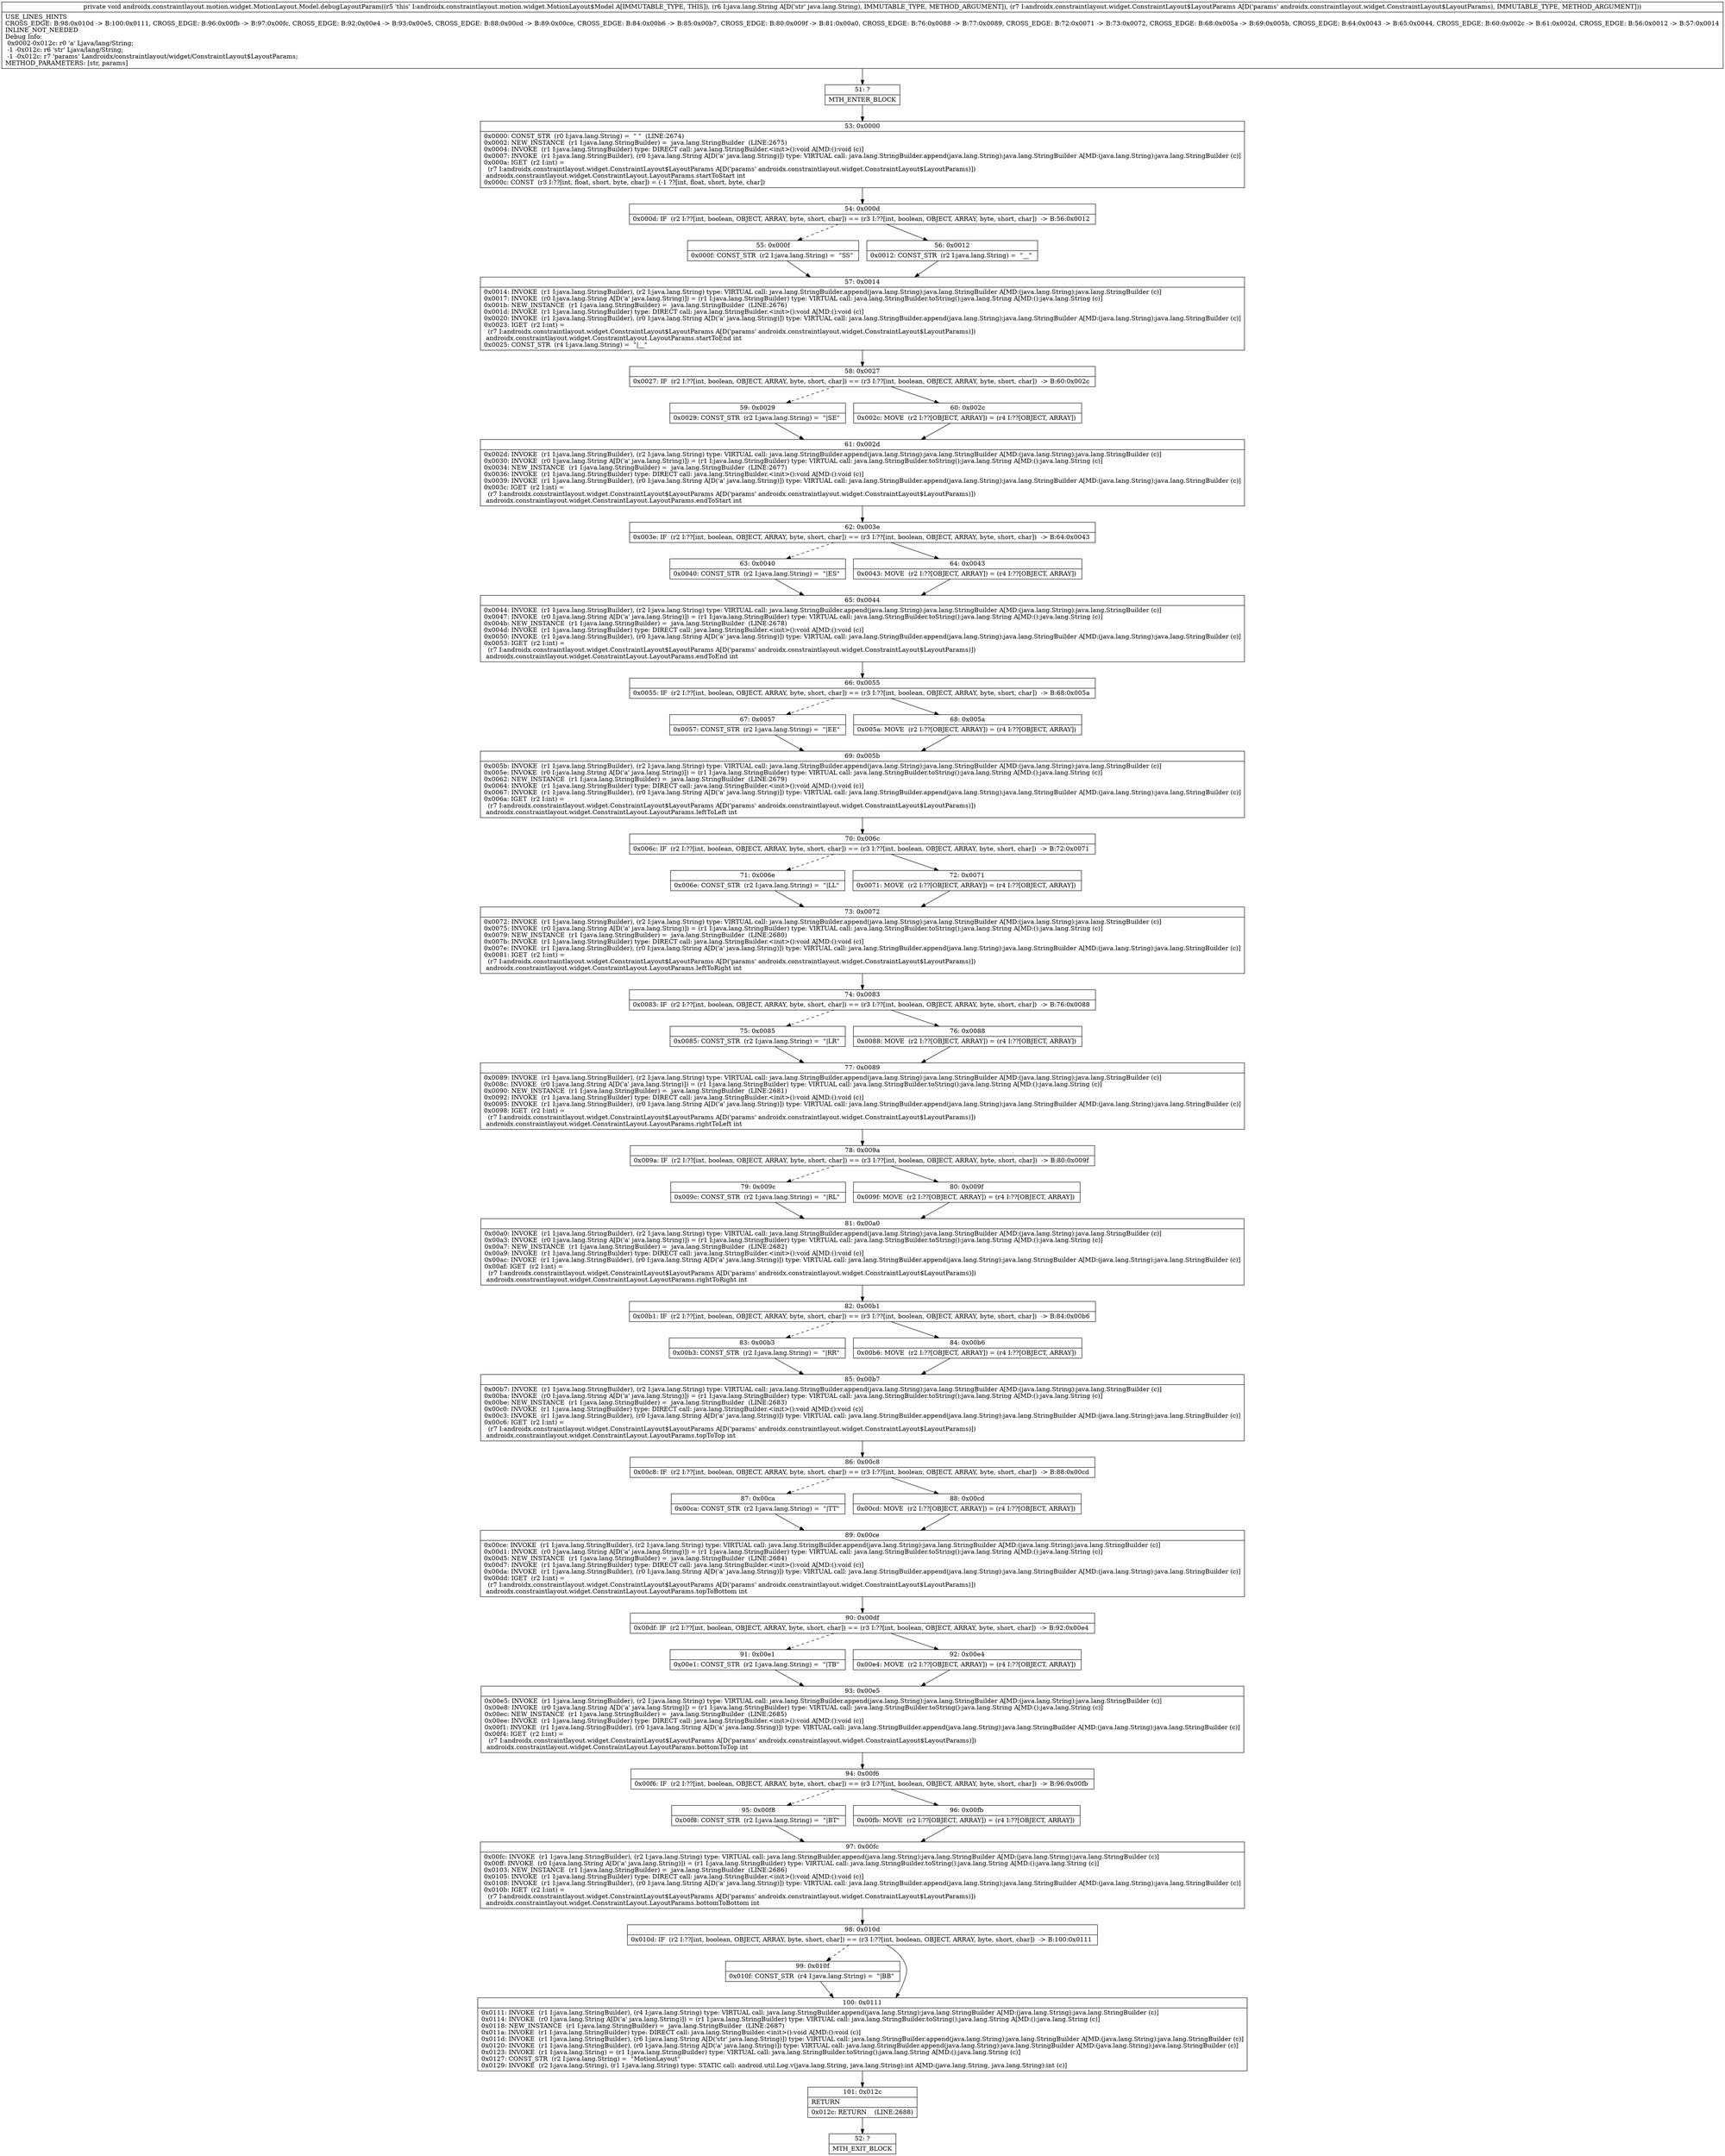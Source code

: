digraph "CFG forandroidx.constraintlayout.motion.widget.MotionLayout.Model.debugLayoutParam(Ljava\/lang\/String;Landroidx\/constraintlayout\/widget\/ConstraintLayout$LayoutParams;)V" {
Node_51 [shape=record,label="{51\:\ ?|MTH_ENTER_BLOCK\l}"];
Node_53 [shape=record,label="{53\:\ 0x0000|0x0000: CONST_STR  (r0 I:java.lang.String) =  \" \"  (LINE:2674)\l0x0002: NEW_INSTANCE  (r1 I:java.lang.StringBuilder) =  java.lang.StringBuilder  (LINE:2675)\l0x0004: INVOKE  (r1 I:java.lang.StringBuilder) type: DIRECT call: java.lang.StringBuilder.\<init\>():void A[MD:():void (c)]\l0x0007: INVOKE  (r1 I:java.lang.StringBuilder), (r0 I:java.lang.String A[D('a' java.lang.String)]) type: VIRTUAL call: java.lang.StringBuilder.append(java.lang.String):java.lang.StringBuilder A[MD:(java.lang.String):java.lang.StringBuilder (c)]\l0x000a: IGET  (r2 I:int) = \l  (r7 I:androidx.constraintlayout.widget.ConstraintLayout$LayoutParams A[D('params' androidx.constraintlayout.widget.ConstraintLayout$LayoutParams)])\l androidx.constraintlayout.widget.ConstraintLayout.LayoutParams.startToStart int \l0x000c: CONST  (r3 I:??[int, float, short, byte, char]) = (\-1 ??[int, float, short, byte, char]) \l}"];
Node_54 [shape=record,label="{54\:\ 0x000d|0x000d: IF  (r2 I:??[int, boolean, OBJECT, ARRAY, byte, short, char]) == (r3 I:??[int, boolean, OBJECT, ARRAY, byte, short, char])  \-\> B:56:0x0012 \l}"];
Node_55 [shape=record,label="{55\:\ 0x000f|0x000f: CONST_STR  (r2 I:java.lang.String) =  \"SS\" \l}"];
Node_57 [shape=record,label="{57\:\ 0x0014|0x0014: INVOKE  (r1 I:java.lang.StringBuilder), (r2 I:java.lang.String) type: VIRTUAL call: java.lang.StringBuilder.append(java.lang.String):java.lang.StringBuilder A[MD:(java.lang.String):java.lang.StringBuilder (c)]\l0x0017: INVOKE  (r0 I:java.lang.String A[D('a' java.lang.String)]) = (r1 I:java.lang.StringBuilder) type: VIRTUAL call: java.lang.StringBuilder.toString():java.lang.String A[MD:():java.lang.String (c)]\l0x001b: NEW_INSTANCE  (r1 I:java.lang.StringBuilder) =  java.lang.StringBuilder  (LINE:2676)\l0x001d: INVOKE  (r1 I:java.lang.StringBuilder) type: DIRECT call: java.lang.StringBuilder.\<init\>():void A[MD:():void (c)]\l0x0020: INVOKE  (r1 I:java.lang.StringBuilder), (r0 I:java.lang.String A[D('a' java.lang.String)]) type: VIRTUAL call: java.lang.StringBuilder.append(java.lang.String):java.lang.StringBuilder A[MD:(java.lang.String):java.lang.StringBuilder (c)]\l0x0023: IGET  (r2 I:int) = \l  (r7 I:androidx.constraintlayout.widget.ConstraintLayout$LayoutParams A[D('params' androidx.constraintlayout.widget.ConstraintLayout$LayoutParams)])\l androidx.constraintlayout.widget.ConstraintLayout.LayoutParams.startToEnd int \l0x0025: CONST_STR  (r4 I:java.lang.String) =  \"\|__\" \l}"];
Node_58 [shape=record,label="{58\:\ 0x0027|0x0027: IF  (r2 I:??[int, boolean, OBJECT, ARRAY, byte, short, char]) == (r3 I:??[int, boolean, OBJECT, ARRAY, byte, short, char])  \-\> B:60:0x002c \l}"];
Node_59 [shape=record,label="{59\:\ 0x0029|0x0029: CONST_STR  (r2 I:java.lang.String) =  \"\|SE\" \l}"];
Node_61 [shape=record,label="{61\:\ 0x002d|0x002d: INVOKE  (r1 I:java.lang.StringBuilder), (r2 I:java.lang.String) type: VIRTUAL call: java.lang.StringBuilder.append(java.lang.String):java.lang.StringBuilder A[MD:(java.lang.String):java.lang.StringBuilder (c)]\l0x0030: INVOKE  (r0 I:java.lang.String A[D('a' java.lang.String)]) = (r1 I:java.lang.StringBuilder) type: VIRTUAL call: java.lang.StringBuilder.toString():java.lang.String A[MD:():java.lang.String (c)]\l0x0034: NEW_INSTANCE  (r1 I:java.lang.StringBuilder) =  java.lang.StringBuilder  (LINE:2677)\l0x0036: INVOKE  (r1 I:java.lang.StringBuilder) type: DIRECT call: java.lang.StringBuilder.\<init\>():void A[MD:():void (c)]\l0x0039: INVOKE  (r1 I:java.lang.StringBuilder), (r0 I:java.lang.String A[D('a' java.lang.String)]) type: VIRTUAL call: java.lang.StringBuilder.append(java.lang.String):java.lang.StringBuilder A[MD:(java.lang.String):java.lang.StringBuilder (c)]\l0x003c: IGET  (r2 I:int) = \l  (r7 I:androidx.constraintlayout.widget.ConstraintLayout$LayoutParams A[D('params' androidx.constraintlayout.widget.ConstraintLayout$LayoutParams)])\l androidx.constraintlayout.widget.ConstraintLayout.LayoutParams.endToStart int \l}"];
Node_62 [shape=record,label="{62\:\ 0x003e|0x003e: IF  (r2 I:??[int, boolean, OBJECT, ARRAY, byte, short, char]) == (r3 I:??[int, boolean, OBJECT, ARRAY, byte, short, char])  \-\> B:64:0x0043 \l}"];
Node_63 [shape=record,label="{63\:\ 0x0040|0x0040: CONST_STR  (r2 I:java.lang.String) =  \"\|ES\" \l}"];
Node_65 [shape=record,label="{65\:\ 0x0044|0x0044: INVOKE  (r1 I:java.lang.StringBuilder), (r2 I:java.lang.String) type: VIRTUAL call: java.lang.StringBuilder.append(java.lang.String):java.lang.StringBuilder A[MD:(java.lang.String):java.lang.StringBuilder (c)]\l0x0047: INVOKE  (r0 I:java.lang.String A[D('a' java.lang.String)]) = (r1 I:java.lang.StringBuilder) type: VIRTUAL call: java.lang.StringBuilder.toString():java.lang.String A[MD:():java.lang.String (c)]\l0x004b: NEW_INSTANCE  (r1 I:java.lang.StringBuilder) =  java.lang.StringBuilder  (LINE:2678)\l0x004d: INVOKE  (r1 I:java.lang.StringBuilder) type: DIRECT call: java.lang.StringBuilder.\<init\>():void A[MD:():void (c)]\l0x0050: INVOKE  (r1 I:java.lang.StringBuilder), (r0 I:java.lang.String A[D('a' java.lang.String)]) type: VIRTUAL call: java.lang.StringBuilder.append(java.lang.String):java.lang.StringBuilder A[MD:(java.lang.String):java.lang.StringBuilder (c)]\l0x0053: IGET  (r2 I:int) = \l  (r7 I:androidx.constraintlayout.widget.ConstraintLayout$LayoutParams A[D('params' androidx.constraintlayout.widget.ConstraintLayout$LayoutParams)])\l androidx.constraintlayout.widget.ConstraintLayout.LayoutParams.endToEnd int \l}"];
Node_66 [shape=record,label="{66\:\ 0x0055|0x0055: IF  (r2 I:??[int, boolean, OBJECT, ARRAY, byte, short, char]) == (r3 I:??[int, boolean, OBJECT, ARRAY, byte, short, char])  \-\> B:68:0x005a \l}"];
Node_67 [shape=record,label="{67\:\ 0x0057|0x0057: CONST_STR  (r2 I:java.lang.String) =  \"\|EE\" \l}"];
Node_69 [shape=record,label="{69\:\ 0x005b|0x005b: INVOKE  (r1 I:java.lang.StringBuilder), (r2 I:java.lang.String) type: VIRTUAL call: java.lang.StringBuilder.append(java.lang.String):java.lang.StringBuilder A[MD:(java.lang.String):java.lang.StringBuilder (c)]\l0x005e: INVOKE  (r0 I:java.lang.String A[D('a' java.lang.String)]) = (r1 I:java.lang.StringBuilder) type: VIRTUAL call: java.lang.StringBuilder.toString():java.lang.String A[MD:():java.lang.String (c)]\l0x0062: NEW_INSTANCE  (r1 I:java.lang.StringBuilder) =  java.lang.StringBuilder  (LINE:2679)\l0x0064: INVOKE  (r1 I:java.lang.StringBuilder) type: DIRECT call: java.lang.StringBuilder.\<init\>():void A[MD:():void (c)]\l0x0067: INVOKE  (r1 I:java.lang.StringBuilder), (r0 I:java.lang.String A[D('a' java.lang.String)]) type: VIRTUAL call: java.lang.StringBuilder.append(java.lang.String):java.lang.StringBuilder A[MD:(java.lang.String):java.lang.StringBuilder (c)]\l0x006a: IGET  (r2 I:int) = \l  (r7 I:androidx.constraintlayout.widget.ConstraintLayout$LayoutParams A[D('params' androidx.constraintlayout.widget.ConstraintLayout$LayoutParams)])\l androidx.constraintlayout.widget.ConstraintLayout.LayoutParams.leftToLeft int \l}"];
Node_70 [shape=record,label="{70\:\ 0x006c|0x006c: IF  (r2 I:??[int, boolean, OBJECT, ARRAY, byte, short, char]) == (r3 I:??[int, boolean, OBJECT, ARRAY, byte, short, char])  \-\> B:72:0x0071 \l}"];
Node_71 [shape=record,label="{71\:\ 0x006e|0x006e: CONST_STR  (r2 I:java.lang.String) =  \"\|LL\" \l}"];
Node_73 [shape=record,label="{73\:\ 0x0072|0x0072: INVOKE  (r1 I:java.lang.StringBuilder), (r2 I:java.lang.String) type: VIRTUAL call: java.lang.StringBuilder.append(java.lang.String):java.lang.StringBuilder A[MD:(java.lang.String):java.lang.StringBuilder (c)]\l0x0075: INVOKE  (r0 I:java.lang.String A[D('a' java.lang.String)]) = (r1 I:java.lang.StringBuilder) type: VIRTUAL call: java.lang.StringBuilder.toString():java.lang.String A[MD:():java.lang.String (c)]\l0x0079: NEW_INSTANCE  (r1 I:java.lang.StringBuilder) =  java.lang.StringBuilder  (LINE:2680)\l0x007b: INVOKE  (r1 I:java.lang.StringBuilder) type: DIRECT call: java.lang.StringBuilder.\<init\>():void A[MD:():void (c)]\l0x007e: INVOKE  (r1 I:java.lang.StringBuilder), (r0 I:java.lang.String A[D('a' java.lang.String)]) type: VIRTUAL call: java.lang.StringBuilder.append(java.lang.String):java.lang.StringBuilder A[MD:(java.lang.String):java.lang.StringBuilder (c)]\l0x0081: IGET  (r2 I:int) = \l  (r7 I:androidx.constraintlayout.widget.ConstraintLayout$LayoutParams A[D('params' androidx.constraintlayout.widget.ConstraintLayout$LayoutParams)])\l androidx.constraintlayout.widget.ConstraintLayout.LayoutParams.leftToRight int \l}"];
Node_74 [shape=record,label="{74\:\ 0x0083|0x0083: IF  (r2 I:??[int, boolean, OBJECT, ARRAY, byte, short, char]) == (r3 I:??[int, boolean, OBJECT, ARRAY, byte, short, char])  \-\> B:76:0x0088 \l}"];
Node_75 [shape=record,label="{75\:\ 0x0085|0x0085: CONST_STR  (r2 I:java.lang.String) =  \"\|LR\" \l}"];
Node_77 [shape=record,label="{77\:\ 0x0089|0x0089: INVOKE  (r1 I:java.lang.StringBuilder), (r2 I:java.lang.String) type: VIRTUAL call: java.lang.StringBuilder.append(java.lang.String):java.lang.StringBuilder A[MD:(java.lang.String):java.lang.StringBuilder (c)]\l0x008c: INVOKE  (r0 I:java.lang.String A[D('a' java.lang.String)]) = (r1 I:java.lang.StringBuilder) type: VIRTUAL call: java.lang.StringBuilder.toString():java.lang.String A[MD:():java.lang.String (c)]\l0x0090: NEW_INSTANCE  (r1 I:java.lang.StringBuilder) =  java.lang.StringBuilder  (LINE:2681)\l0x0092: INVOKE  (r1 I:java.lang.StringBuilder) type: DIRECT call: java.lang.StringBuilder.\<init\>():void A[MD:():void (c)]\l0x0095: INVOKE  (r1 I:java.lang.StringBuilder), (r0 I:java.lang.String A[D('a' java.lang.String)]) type: VIRTUAL call: java.lang.StringBuilder.append(java.lang.String):java.lang.StringBuilder A[MD:(java.lang.String):java.lang.StringBuilder (c)]\l0x0098: IGET  (r2 I:int) = \l  (r7 I:androidx.constraintlayout.widget.ConstraintLayout$LayoutParams A[D('params' androidx.constraintlayout.widget.ConstraintLayout$LayoutParams)])\l androidx.constraintlayout.widget.ConstraintLayout.LayoutParams.rightToLeft int \l}"];
Node_78 [shape=record,label="{78\:\ 0x009a|0x009a: IF  (r2 I:??[int, boolean, OBJECT, ARRAY, byte, short, char]) == (r3 I:??[int, boolean, OBJECT, ARRAY, byte, short, char])  \-\> B:80:0x009f \l}"];
Node_79 [shape=record,label="{79\:\ 0x009c|0x009c: CONST_STR  (r2 I:java.lang.String) =  \"\|RL\" \l}"];
Node_81 [shape=record,label="{81\:\ 0x00a0|0x00a0: INVOKE  (r1 I:java.lang.StringBuilder), (r2 I:java.lang.String) type: VIRTUAL call: java.lang.StringBuilder.append(java.lang.String):java.lang.StringBuilder A[MD:(java.lang.String):java.lang.StringBuilder (c)]\l0x00a3: INVOKE  (r0 I:java.lang.String A[D('a' java.lang.String)]) = (r1 I:java.lang.StringBuilder) type: VIRTUAL call: java.lang.StringBuilder.toString():java.lang.String A[MD:():java.lang.String (c)]\l0x00a7: NEW_INSTANCE  (r1 I:java.lang.StringBuilder) =  java.lang.StringBuilder  (LINE:2682)\l0x00a9: INVOKE  (r1 I:java.lang.StringBuilder) type: DIRECT call: java.lang.StringBuilder.\<init\>():void A[MD:():void (c)]\l0x00ac: INVOKE  (r1 I:java.lang.StringBuilder), (r0 I:java.lang.String A[D('a' java.lang.String)]) type: VIRTUAL call: java.lang.StringBuilder.append(java.lang.String):java.lang.StringBuilder A[MD:(java.lang.String):java.lang.StringBuilder (c)]\l0x00af: IGET  (r2 I:int) = \l  (r7 I:androidx.constraintlayout.widget.ConstraintLayout$LayoutParams A[D('params' androidx.constraintlayout.widget.ConstraintLayout$LayoutParams)])\l androidx.constraintlayout.widget.ConstraintLayout.LayoutParams.rightToRight int \l}"];
Node_82 [shape=record,label="{82\:\ 0x00b1|0x00b1: IF  (r2 I:??[int, boolean, OBJECT, ARRAY, byte, short, char]) == (r3 I:??[int, boolean, OBJECT, ARRAY, byte, short, char])  \-\> B:84:0x00b6 \l}"];
Node_83 [shape=record,label="{83\:\ 0x00b3|0x00b3: CONST_STR  (r2 I:java.lang.String) =  \"\|RR\" \l}"];
Node_85 [shape=record,label="{85\:\ 0x00b7|0x00b7: INVOKE  (r1 I:java.lang.StringBuilder), (r2 I:java.lang.String) type: VIRTUAL call: java.lang.StringBuilder.append(java.lang.String):java.lang.StringBuilder A[MD:(java.lang.String):java.lang.StringBuilder (c)]\l0x00ba: INVOKE  (r0 I:java.lang.String A[D('a' java.lang.String)]) = (r1 I:java.lang.StringBuilder) type: VIRTUAL call: java.lang.StringBuilder.toString():java.lang.String A[MD:():java.lang.String (c)]\l0x00be: NEW_INSTANCE  (r1 I:java.lang.StringBuilder) =  java.lang.StringBuilder  (LINE:2683)\l0x00c0: INVOKE  (r1 I:java.lang.StringBuilder) type: DIRECT call: java.lang.StringBuilder.\<init\>():void A[MD:():void (c)]\l0x00c3: INVOKE  (r1 I:java.lang.StringBuilder), (r0 I:java.lang.String A[D('a' java.lang.String)]) type: VIRTUAL call: java.lang.StringBuilder.append(java.lang.String):java.lang.StringBuilder A[MD:(java.lang.String):java.lang.StringBuilder (c)]\l0x00c6: IGET  (r2 I:int) = \l  (r7 I:androidx.constraintlayout.widget.ConstraintLayout$LayoutParams A[D('params' androidx.constraintlayout.widget.ConstraintLayout$LayoutParams)])\l androidx.constraintlayout.widget.ConstraintLayout.LayoutParams.topToTop int \l}"];
Node_86 [shape=record,label="{86\:\ 0x00c8|0x00c8: IF  (r2 I:??[int, boolean, OBJECT, ARRAY, byte, short, char]) == (r3 I:??[int, boolean, OBJECT, ARRAY, byte, short, char])  \-\> B:88:0x00cd \l}"];
Node_87 [shape=record,label="{87\:\ 0x00ca|0x00ca: CONST_STR  (r2 I:java.lang.String) =  \"\|TT\" \l}"];
Node_89 [shape=record,label="{89\:\ 0x00ce|0x00ce: INVOKE  (r1 I:java.lang.StringBuilder), (r2 I:java.lang.String) type: VIRTUAL call: java.lang.StringBuilder.append(java.lang.String):java.lang.StringBuilder A[MD:(java.lang.String):java.lang.StringBuilder (c)]\l0x00d1: INVOKE  (r0 I:java.lang.String A[D('a' java.lang.String)]) = (r1 I:java.lang.StringBuilder) type: VIRTUAL call: java.lang.StringBuilder.toString():java.lang.String A[MD:():java.lang.String (c)]\l0x00d5: NEW_INSTANCE  (r1 I:java.lang.StringBuilder) =  java.lang.StringBuilder  (LINE:2684)\l0x00d7: INVOKE  (r1 I:java.lang.StringBuilder) type: DIRECT call: java.lang.StringBuilder.\<init\>():void A[MD:():void (c)]\l0x00da: INVOKE  (r1 I:java.lang.StringBuilder), (r0 I:java.lang.String A[D('a' java.lang.String)]) type: VIRTUAL call: java.lang.StringBuilder.append(java.lang.String):java.lang.StringBuilder A[MD:(java.lang.String):java.lang.StringBuilder (c)]\l0x00dd: IGET  (r2 I:int) = \l  (r7 I:androidx.constraintlayout.widget.ConstraintLayout$LayoutParams A[D('params' androidx.constraintlayout.widget.ConstraintLayout$LayoutParams)])\l androidx.constraintlayout.widget.ConstraintLayout.LayoutParams.topToBottom int \l}"];
Node_90 [shape=record,label="{90\:\ 0x00df|0x00df: IF  (r2 I:??[int, boolean, OBJECT, ARRAY, byte, short, char]) == (r3 I:??[int, boolean, OBJECT, ARRAY, byte, short, char])  \-\> B:92:0x00e4 \l}"];
Node_91 [shape=record,label="{91\:\ 0x00e1|0x00e1: CONST_STR  (r2 I:java.lang.String) =  \"\|TB\" \l}"];
Node_93 [shape=record,label="{93\:\ 0x00e5|0x00e5: INVOKE  (r1 I:java.lang.StringBuilder), (r2 I:java.lang.String) type: VIRTUAL call: java.lang.StringBuilder.append(java.lang.String):java.lang.StringBuilder A[MD:(java.lang.String):java.lang.StringBuilder (c)]\l0x00e8: INVOKE  (r0 I:java.lang.String A[D('a' java.lang.String)]) = (r1 I:java.lang.StringBuilder) type: VIRTUAL call: java.lang.StringBuilder.toString():java.lang.String A[MD:():java.lang.String (c)]\l0x00ec: NEW_INSTANCE  (r1 I:java.lang.StringBuilder) =  java.lang.StringBuilder  (LINE:2685)\l0x00ee: INVOKE  (r1 I:java.lang.StringBuilder) type: DIRECT call: java.lang.StringBuilder.\<init\>():void A[MD:():void (c)]\l0x00f1: INVOKE  (r1 I:java.lang.StringBuilder), (r0 I:java.lang.String A[D('a' java.lang.String)]) type: VIRTUAL call: java.lang.StringBuilder.append(java.lang.String):java.lang.StringBuilder A[MD:(java.lang.String):java.lang.StringBuilder (c)]\l0x00f4: IGET  (r2 I:int) = \l  (r7 I:androidx.constraintlayout.widget.ConstraintLayout$LayoutParams A[D('params' androidx.constraintlayout.widget.ConstraintLayout$LayoutParams)])\l androidx.constraintlayout.widget.ConstraintLayout.LayoutParams.bottomToTop int \l}"];
Node_94 [shape=record,label="{94\:\ 0x00f6|0x00f6: IF  (r2 I:??[int, boolean, OBJECT, ARRAY, byte, short, char]) == (r3 I:??[int, boolean, OBJECT, ARRAY, byte, short, char])  \-\> B:96:0x00fb \l}"];
Node_95 [shape=record,label="{95\:\ 0x00f8|0x00f8: CONST_STR  (r2 I:java.lang.String) =  \"\|BT\" \l}"];
Node_97 [shape=record,label="{97\:\ 0x00fc|0x00fc: INVOKE  (r1 I:java.lang.StringBuilder), (r2 I:java.lang.String) type: VIRTUAL call: java.lang.StringBuilder.append(java.lang.String):java.lang.StringBuilder A[MD:(java.lang.String):java.lang.StringBuilder (c)]\l0x00ff: INVOKE  (r0 I:java.lang.String A[D('a' java.lang.String)]) = (r1 I:java.lang.StringBuilder) type: VIRTUAL call: java.lang.StringBuilder.toString():java.lang.String A[MD:():java.lang.String (c)]\l0x0103: NEW_INSTANCE  (r1 I:java.lang.StringBuilder) =  java.lang.StringBuilder  (LINE:2686)\l0x0105: INVOKE  (r1 I:java.lang.StringBuilder) type: DIRECT call: java.lang.StringBuilder.\<init\>():void A[MD:():void (c)]\l0x0108: INVOKE  (r1 I:java.lang.StringBuilder), (r0 I:java.lang.String A[D('a' java.lang.String)]) type: VIRTUAL call: java.lang.StringBuilder.append(java.lang.String):java.lang.StringBuilder A[MD:(java.lang.String):java.lang.StringBuilder (c)]\l0x010b: IGET  (r2 I:int) = \l  (r7 I:androidx.constraintlayout.widget.ConstraintLayout$LayoutParams A[D('params' androidx.constraintlayout.widget.ConstraintLayout$LayoutParams)])\l androidx.constraintlayout.widget.ConstraintLayout.LayoutParams.bottomToBottom int \l}"];
Node_98 [shape=record,label="{98\:\ 0x010d|0x010d: IF  (r2 I:??[int, boolean, OBJECT, ARRAY, byte, short, char]) == (r3 I:??[int, boolean, OBJECT, ARRAY, byte, short, char])  \-\> B:100:0x0111 \l}"];
Node_99 [shape=record,label="{99\:\ 0x010f|0x010f: CONST_STR  (r4 I:java.lang.String) =  \"\|BB\" \l}"];
Node_100 [shape=record,label="{100\:\ 0x0111|0x0111: INVOKE  (r1 I:java.lang.StringBuilder), (r4 I:java.lang.String) type: VIRTUAL call: java.lang.StringBuilder.append(java.lang.String):java.lang.StringBuilder A[MD:(java.lang.String):java.lang.StringBuilder (c)]\l0x0114: INVOKE  (r0 I:java.lang.String A[D('a' java.lang.String)]) = (r1 I:java.lang.StringBuilder) type: VIRTUAL call: java.lang.StringBuilder.toString():java.lang.String A[MD:():java.lang.String (c)]\l0x0118: NEW_INSTANCE  (r1 I:java.lang.StringBuilder) =  java.lang.StringBuilder  (LINE:2687)\l0x011a: INVOKE  (r1 I:java.lang.StringBuilder) type: DIRECT call: java.lang.StringBuilder.\<init\>():void A[MD:():void (c)]\l0x011d: INVOKE  (r1 I:java.lang.StringBuilder), (r6 I:java.lang.String A[D('str' java.lang.String)]) type: VIRTUAL call: java.lang.StringBuilder.append(java.lang.String):java.lang.StringBuilder A[MD:(java.lang.String):java.lang.StringBuilder (c)]\l0x0120: INVOKE  (r1 I:java.lang.StringBuilder), (r0 I:java.lang.String A[D('a' java.lang.String)]) type: VIRTUAL call: java.lang.StringBuilder.append(java.lang.String):java.lang.StringBuilder A[MD:(java.lang.String):java.lang.StringBuilder (c)]\l0x0123: INVOKE  (r1 I:java.lang.String) = (r1 I:java.lang.StringBuilder) type: VIRTUAL call: java.lang.StringBuilder.toString():java.lang.String A[MD:():java.lang.String (c)]\l0x0127: CONST_STR  (r2 I:java.lang.String) =  \"MotionLayout\" \l0x0129: INVOKE  (r2 I:java.lang.String), (r1 I:java.lang.String) type: STATIC call: android.util.Log.v(java.lang.String, java.lang.String):int A[MD:(java.lang.String, java.lang.String):int (c)]\l}"];
Node_101 [shape=record,label="{101\:\ 0x012c|RETURN\l|0x012c: RETURN    (LINE:2688)\l}"];
Node_52 [shape=record,label="{52\:\ ?|MTH_EXIT_BLOCK\l}"];
Node_96 [shape=record,label="{96\:\ 0x00fb|0x00fb: MOVE  (r2 I:??[OBJECT, ARRAY]) = (r4 I:??[OBJECT, ARRAY]) \l}"];
Node_92 [shape=record,label="{92\:\ 0x00e4|0x00e4: MOVE  (r2 I:??[OBJECT, ARRAY]) = (r4 I:??[OBJECT, ARRAY]) \l}"];
Node_88 [shape=record,label="{88\:\ 0x00cd|0x00cd: MOVE  (r2 I:??[OBJECT, ARRAY]) = (r4 I:??[OBJECT, ARRAY]) \l}"];
Node_84 [shape=record,label="{84\:\ 0x00b6|0x00b6: MOVE  (r2 I:??[OBJECT, ARRAY]) = (r4 I:??[OBJECT, ARRAY]) \l}"];
Node_80 [shape=record,label="{80\:\ 0x009f|0x009f: MOVE  (r2 I:??[OBJECT, ARRAY]) = (r4 I:??[OBJECT, ARRAY]) \l}"];
Node_76 [shape=record,label="{76\:\ 0x0088|0x0088: MOVE  (r2 I:??[OBJECT, ARRAY]) = (r4 I:??[OBJECT, ARRAY]) \l}"];
Node_72 [shape=record,label="{72\:\ 0x0071|0x0071: MOVE  (r2 I:??[OBJECT, ARRAY]) = (r4 I:??[OBJECT, ARRAY]) \l}"];
Node_68 [shape=record,label="{68\:\ 0x005a|0x005a: MOVE  (r2 I:??[OBJECT, ARRAY]) = (r4 I:??[OBJECT, ARRAY]) \l}"];
Node_64 [shape=record,label="{64\:\ 0x0043|0x0043: MOVE  (r2 I:??[OBJECT, ARRAY]) = (r4 I:??[OBJECT, ARRAY]) \l}"];
Node_60 [shape=record,label="{60\:\ 0x002c|0x002c: MOVE  (r2 I:??[OBJECT, ARRAY]) = (r4 I:??[OBJECT, ARRAY]) \l}"];
Node_56 [shape=record,label="{56\:\ 0x0012|0x0012: CONST_STR  (r2 I:java.lang.String) =  \"__\" \l}"];
MethodNode[shape=record,label="{private void androidx.constraintlayout.motion.widget.MotionLayout.Model.debugLayoutParam((r5 'this' I:androidx.constraintlayout.motion.widget.MotionLayout$Model A[IMMUTABLE_TYPE, THIS]), (r6 I:java.lang.String A[D('str' java.lang.String), IMMUTABLE_TYPE, METHOD_ARGUMENT]), (r7 I:androidx.constraintlayout.widget.ConstraintLayout$LayoutParams A[D('params' androidx.constraintlayout.widget.ConstraintLayout$LayoutParams), IMMUTABLE_TYPE, METHOD_ARGUMENT]))  | USE_LINES_HINTS\lCROSS_EDGE: B:98:0x010d \-\> B:100:0x0111, CROSS_EDGE: B:96:0x00fb \-\> B:97:0x00fc, CROSS_EDGE: B:92:0x00e4 \-\> B:93:0x00e5, CROSS_EDGE: B:88:0x00cd \-\> B:89:0x00ce, CROSS_EDGE: B:84:0x00b6 \-\> B:85:0x00b7, CROSS_EDGE: B:80:0x009f \-\> B:81:0x00a0, CROSS_EDGE: B:76:0x0088 \-\> B:77:0x0089, CROSS_EDGE: B:72:0x0071 \-\> B:73:0x0072, CROSS_EDGE: B:68:0x005a \-\> B:69:0x005b, CROSS_EDGE: B:64:0x0043 \-\> B:65:0x0044, CROSS_EDGE: B:60:0x002c \-\> B:61:0x002d, CROSS_EDGE: B:56:0x0012 \-\> B:57:0x0014\lINLINE_NOT_NEEDED\lDebug Info:\l  0x0002\-0x012c: r0 'a' Ljava\/lang\/String;\l  \-1 \-0x012c: r6 'str' Ljava\/lang\/String;\l  \-1 \-0x012c: r7 'params' Landroidx\/constraintlayout\/widget\/ConstraintLayout$LayoutParams;\lMETHOD_PARAMETERS: [str, params]\l}"];
MethodNode -> Node_51;Node_51 -> Node_53;
Node_53 -> Node_54;
Node_54 -> Node_55[style=dashed];
Node_54 -> Node_56;
Node_55 -> Node_57;
Node_57 -> Node_58;
Node_58 -> Node_59[style=dashed];
Node_58 -> Node_60;
Node_59 -> Node_61;
Node_61 -> Node_62;
Node_62 -> Node_63[style=dashed];
Node_62 -> Node_64;
Node_63 -> Node_65;
Node_65 -> Node_66;
Node_66 -> Node_67[style=dashed];
Node_66 -> Node_68;
Node_67 -> Node_69;
Node_69 -> Node_70;
Node_70 -> Node_71[style=dashed];
Node_70 -> Node_72;
Node_71 -> Node_73;
Node_73 -> Node_74;
Node_74 -> Node_75[style=dashed];
Node_74 -> Node_76;
Node_75 -> Node_77;
Node_77 -> Node_78;
Node_78 -> Node_79[style=dashed];
Node_78 -> Node_80;
Node_79 -> Node_81;
Node_81 -> Node_82;
Node_82 -> Node_83[style=dashed];
Node_82 -> Node_84;
Node_83 -> Node_85;
Node_85 -> Node_86;
Node_86 -> Node_87[style=dashed];
Node_86 -> Node_88;
Node_87 -> Node_89;
Node_89 -> Node_90;
Node_90 -> Node_91[style=dashed];
Node_90 -> Node_92;
Node_91 -> Node_93;
Node_93 -> Node_94;
Node_94 -> Node_95[style=dashed];
Node_94 -> Node_96;
Node_95 -> Node_97;
Node_97 -> Node_98;
Node_98 -> Node_99[style=dashed];
Node_98 -> Node_100;
Node_99 -> Node_100;
Node_100 -> Node_101;
Node_101 -> Node_52;
Node_96 -> Node_97;
Node_92 -> Node_93;
Node_88 -> Node_89;
Node_84 -> Node_85;
Node_80 -> Node_81;
Node_76 -> Node_77;
Node_72 -> Node_73;
Node_68 -> Node_69;
Node_64 -> Node_65;
Node_60 -> Node_61;
Node_56 -> Node_57;
}

